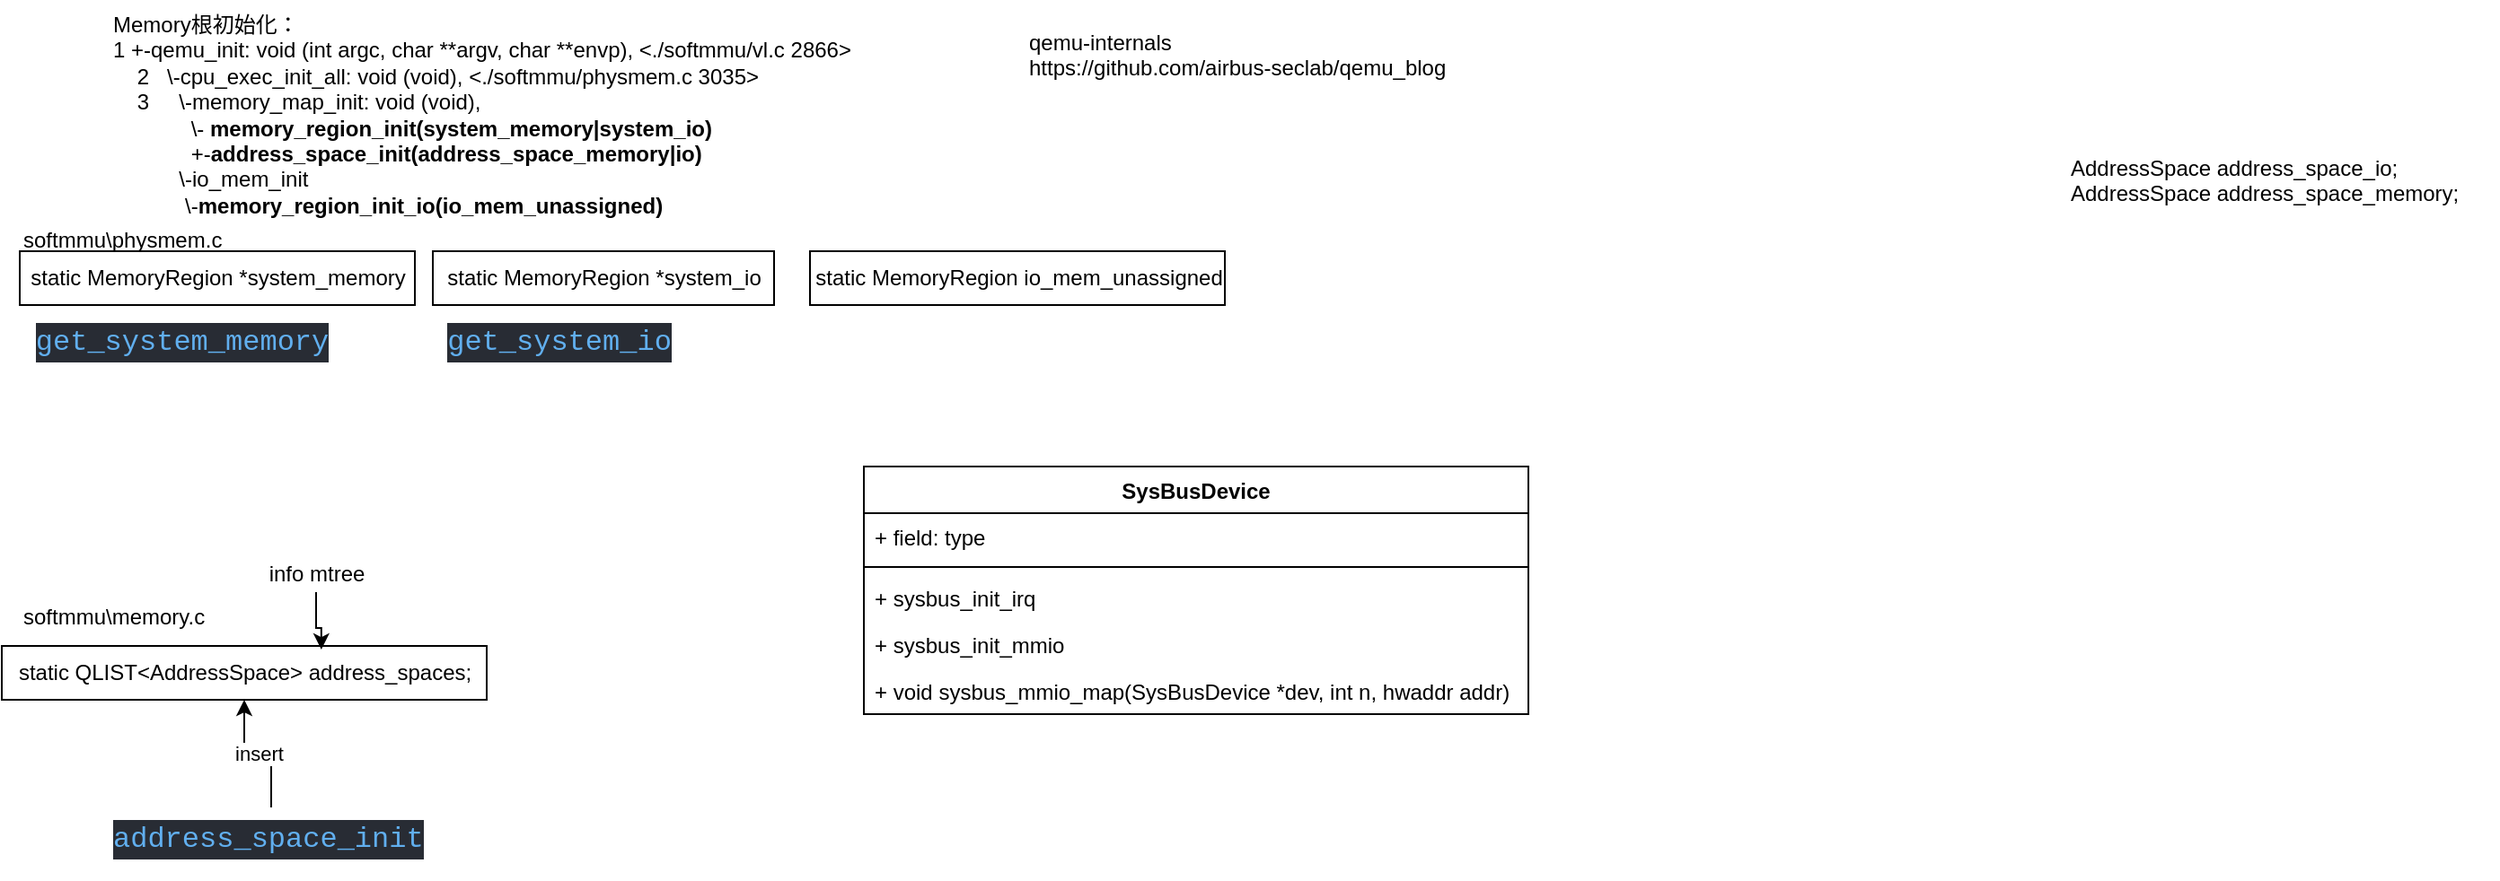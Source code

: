 <mxfile version="16.5.4" type="github">
  <diagram id="Z1-f5TAoEP9OV7cDx4_v" name="Page-1">
    <mxGraphModel dx="1422" dy="849" grid="1" gridSize="10" guides="1" tooltips="1" connect="1" arrows="1" fold="1" page="1" pageScale="1" pageWidth="827" pageHeight="1169" math="0" shadow="0">
      <root>
        <mxCell id="0" />
        <mxCell id="1" parent="0" />
        <mxCell id="lHg3y_46yC8aJabjndZl-2" value="static MemoryRegion *system_memory" style="html=1;" vertex="1" parent="1">
          <mxGeometry x="50" y="160" width="220" height="30" as="geometry" />
        </mxCell>
        <mxCell id="lHg3y_46yC8aJabjndZl-3" value="static MemoryRegion *system_io" style="html=1;" vertex="1" parent="1">
          <mxGeometry x="280" y="160" width="190" height="30" as="geometry" />
        </mxCell>
        <mxCell id="lHg3y_46yC8aJabjndZl-6" value="static MemoryRegion io_mem_unassigned" style="html=1;" vertex="1" parent="1">
          <mxGeometry x="490" y="160" width="231" height="30" as="geometry" />
        </mxCell>
        <mxCell id="lHg3y_46yC8aJabjndZl-7" value="Memory根初始化：&lt;br&gt;1 +-qemu_init: void (int argc, char **argv, char **envp), &amp;lt;./softmmu/vl.c 2866&amp;gt;&lt;br&gt;&amp;nbsp; &amp;nbsp; 2&amp;nbsp; &amp;nbsp;\-cpu_exec_init_all: void (void), &amp;lt;./softmmu/physmem.c 3035&amp;gt;&lt;br&gt;&amp;nbsp; &amp;nbsp; 3&amp;nbsp; &amp;nbsp; &amp;nbsp;\-memory_map_init: void (void),&lt;br&gt;&amp;nbsp; &amp;nbsp; &amp;nbsp; &amp;nbsp; &amp;nbsp; &amp;nbsp; &amp;nbsp;\-&amp;nbsp;&lt;b&gt;memory_region_init(system_memory|system_io)&lt;/b&gt;&lt;br&gt;&amp;nbsp; &amp;nbsp; &amp;nbsp; &amp;nbsp; &amp;nbsp; &amp;nbsp; &amp;nbsp;+-&lt;b&gt;address_space_init(address_space_memory|io)&lt;/b&gt;&lt;br&gt;&amp;nbsp; &amp;nbsp; &amp;nbsp; &amp;nbsp; &amp;nbsp; &amp;nbsp;\-io_mem_init&lt;br&gt;&amp;nbsp; &amp;nbsp; &amp;nbsp; &amp;nbsp; &amp;nbsp; &amp;nbsp; \-&lt;b&gt;memory_region_init_io(io_mem_unassigned)&lt;/b&gt;" style="text;whiteSpace=wrap;html=1;" vertex="1" parent="1">
          <mxGeometry x="100" y="20" width="440" height="120" as="geometry" />
        </mxCell>
        <mxCell id="lHg3y_46yC8aJabjndZl-8" value="AddressSpace address_space_io;&#xa;AddressSpace address_space_memory;" style="text;whiteSpace=wrap;html=1;" vertex="1" parent="1">
          <mxGeometry x="1190" y="100" width="240" height="40" as="geometry" />
        </mxCell>
        <mxCell id="lHg3y_46yC8aJabjndZl-10" value="&lt;div style=&quot;color: rgb(187 , 187 , 187) ; background-color: rgb(40 , 44 , 52) ; font-family: &amp;#34;consolas&amp;#34; , &amp;#34;courier new&amp;#34; , monospace ; font-size: 16px ; line-height: 22px&quot;&gt;&lt;span style=&quot;color: #61afef&quot;&gt;get_system_memory&lt;/span&gt;&lt;/div&gt;" style="text;html=1;align=center;verticalAlign=middle;resizable=0;points=[];autosize=1;strokeColor=none;fillColor=none;" vertex="1" parent="1">
          <mxGeometry x="55" y="195" width="170" height="30" as="geometry" />
        </mxCell>
        <mxCell id="lHg3y_46yC8aJabjndZl-11" value="&lt;div style=&quot;color: rgb(187 , 187 , 187) ; background-color: rgb(40 , 44 , 52) ; font-family: &amp;#34;consolas&amp;#34; , &amp;#34;courier new&amp;#34; , monospace ; font-size: 16px ; line-height: 22px&quot;&gt;&lt;span style=&quot;color: #61afef&quot;&gt;get_system_io&lt;/span&gt;&lt;/div&gt;" style="text;html=1;align=center;verticalAlign=middle;resizable=0;points=[];autosize=1;strokeColor=none;fillColor=none;" vertex="1" parent="1">
          <mxGeometry x="285" y="195" width="130" height="30" as="geometry" />
        </mxCell>
        <mxCell id="lHg3y_46yC8aJabjndZl-12" value="softmmu\physmem.c" style="text;whiteSpace=wrap;html=1;" vertex="1" parent="1">
          <mxGeometry x="50" y="140" width="140" height="30" as="geometry" />
        </mxCell>
        <UserObject label="qemu-internals&lt;br&gt;https://github.com/airbus-seclab/qemu_blog" link="https://github.com/airbus-seclab/qemu_blog" id="lHg3y_46yC8aJabjndZl-13">
          <mxCell style="text;whiteSpace=wrap;html=1;" vertex="1" parent="1">
            <mxGeometry x="610" y="30" width="260" height="30" as="geometry" />
          </mxCell>
        </UserObject>
        <mxCell id="lHg3y_46yC8aJabjndZl-14" value="softmmu\memory.c" style="text;whiteSpace=wrap;html=1;" vertex="1" parent="1">
          <mxGeometry x="50" y="350" width="130" height="30" as="geometry" />
        </mxCell>
        <mxCell id="lHg3y_46yC8aJabjndZl-15" value="static QLIST&amp;lt;AddressSpace&amp;gt; address_spaces;" style="html=1;" vertex="1" parent="1">
          <mxGeometry x="40" y="380" width="270" height="30" as="geometry" />
        </mxCell>
        <mxCell id="lHg3y_46yC8aJabjndZl-17" style="edgeStyle=orthogonalEdgeStyle;rounded=0;orthogonalLoop=1;jettySize=auto;html=1;entryX=0.659;entryY=0.067;entryDx=0;entryDy=0;entryPerimeter=0;" edge="1" parent="1" source="lHg3y_46yC8aJabjndZl-16" target="lHg3y_46yC8aJabjndZl-15">
          <mxGeometry relative="1" as="geometry" />
        </mxCell>
        <mxCell id="lHg3y_46yC8aJabjndZl-16" value="info mtree" style="text;html=1;align=center;verticalAlign=middle;resizable=0;points=[];autosize=1;strokeColor=none;fillColor=none;" vertex="1" parent="1">
          <mxGeometry x="180" y="330" width="70" height="20" as="geometry" />
        </mxCell>
        <mxCell id="lHg3y_46yC8aJabjndZl-18" value="SysBusDevice" style="swimlane;fontStyle=1;align=center;verticalAlign=top;childLayout=stackLayout;horizontal=1;startSize=26;horizontalStack=0;resizeParent=1;resizeParentMax=0;resizeLast=0;collapsible=1;marginBottom=0;rounded=0;fontColor=#000000;strokeColor=default;fillColor=none;gradientColor=#ffffff;" vertex="1" parent="1">
          <mxGeometry x="520" y="280" width="370" height="138" as="geometry" />
        </mxCell>
        <mxCell id="lHg3y_46yC8aJabjndZl-19" value="+ field: type" style="text;strokeColor=none;fillColor=none;align=left;verticalAlign=top;spacingLeft=4;spacingRight=4;overflow=hidden;rotatable=0;points=[[0,0.5],[1,0.5]];portConstraint=eastwest;rounded=0;fontColor=#000000;" vertex="1" parent="lHg3y_46yC8aJabjndZl-18">
          <mxGeometry y="26" width="370" height="26" as="geometry" />
        </mxCell>
        <mxCell id="lHg3y_46yC8aJabjndZl-20" value="" style="line;strokeWidth=1;fillColor=none;align=left;verticalAlign=middle;spacingTop=-1;spacingLeft=3;spacingRight=3;rotatable=0;labelPosition=right;points=[];portConstraint=eastwest;rounded=0;fontColor=#000000;" vertex="1" parent="lHg3y_46yC8aJabjndZl-18">
          <mxGeometry y="52" width="370" height="8" as="geometry" />
        </mxCell>
        <mxCell id="lHg3y_46yC8aJabjndZl-21" value="+ sysbus_init_irq" style="text;strokeColor=none;fillColor=none;align=left;verticalAlign=top;spacingLeft=4;spacingRight=4;overflow=hidden;rotatable=0;points=[[0,0.5],[1,0.5]];portConstraint=eastwest;rounded=0;fontColor=#000000;" vertex="1" parent="lHg3y_46yC8aJabjndZl-18">
          <mxGeometry y="60" width="370" height="26" as="geometry" />
        </mxCell>
        <mxCell id="lHg3y_46yC8aJabjndZl-22" value="+ sysbus_init_mmio" style="text;strokeColor=none;fillColor=none;align=left;verticalAlign=top;spacingLeft=4;spacingRight=4;overflow=hidden;rotatable=0;points=[[0,0.5],[1,0.5]];portConstraint=eastwest;rounded=0;fontColor=#000000;" vertex="1" parent="lHg3y_46yC8aJabjndZl-18">
          <mxGeometry y="86" width="370" height="26" as="geometry" />
        </mxCell>
        <mxCell id="lHg3y_46yC8aJabjndZl-23" value="+ void sysbus_mmio_map(SysBusDevice *dev, int n, hwaddr addr)" style="text;strokeColor=none;fillColor=none;align=left;verticalAlign=top;spacingLeft=4;spacingRight=4;overflow=hidden;rotatable=0;points=[[0,0.5],[1,0.5]];portConstraint=eastwest;rounded=0;fontColor=#000000;" vertex="1" parent="lHg3y_46yC8aJabjndZl-18">
          <mxGeometry y="112" width="370" height="26" as="geometry" />
        </mxCell>
        <mxCell id="lHg3y_46yC8aJabjndZl-25" value="insert" style="edgeStyle=orthogonalEdgeStyle;rounded=0;orthogonalLoop=1;jettySize=auto;html=1;" edge="1" parent="1" source="lHg3y_46yC8aJabjndZl-24" target="lHg3y_46yC8aJabjndZl-15">
          <mxGeometry relative="1" as="geometry" />
        </mxCell>
        <mxCell id="lHg3y_46yC8aJabjndZl-24" value="&lt;div style=&quot;color: rgb(187, 187, 187); background-color: rgb(40, 44, 52); font-family: consolas, &amp;quot;courier new&amp;quot;, monospace; font-weight: normal; font-size: 16px; line-height: 22px;&quot;&gt;&lt;div&gt;&lt;span style=&quot;color: #61afef&quot;&gt;address_space_init&lt;/span&gt;&lt;/div&gt;&lt;/div&gt;" style="text;whiteSpace=wrap;html=1;" vertex="1" parent="1">
          <mxGeometry x="100" y="470" width="180" height="40" as="geometry" />
        </mxCell>
      </root>
    </mxGraphModel>
  </diagram>
</mxfile>
